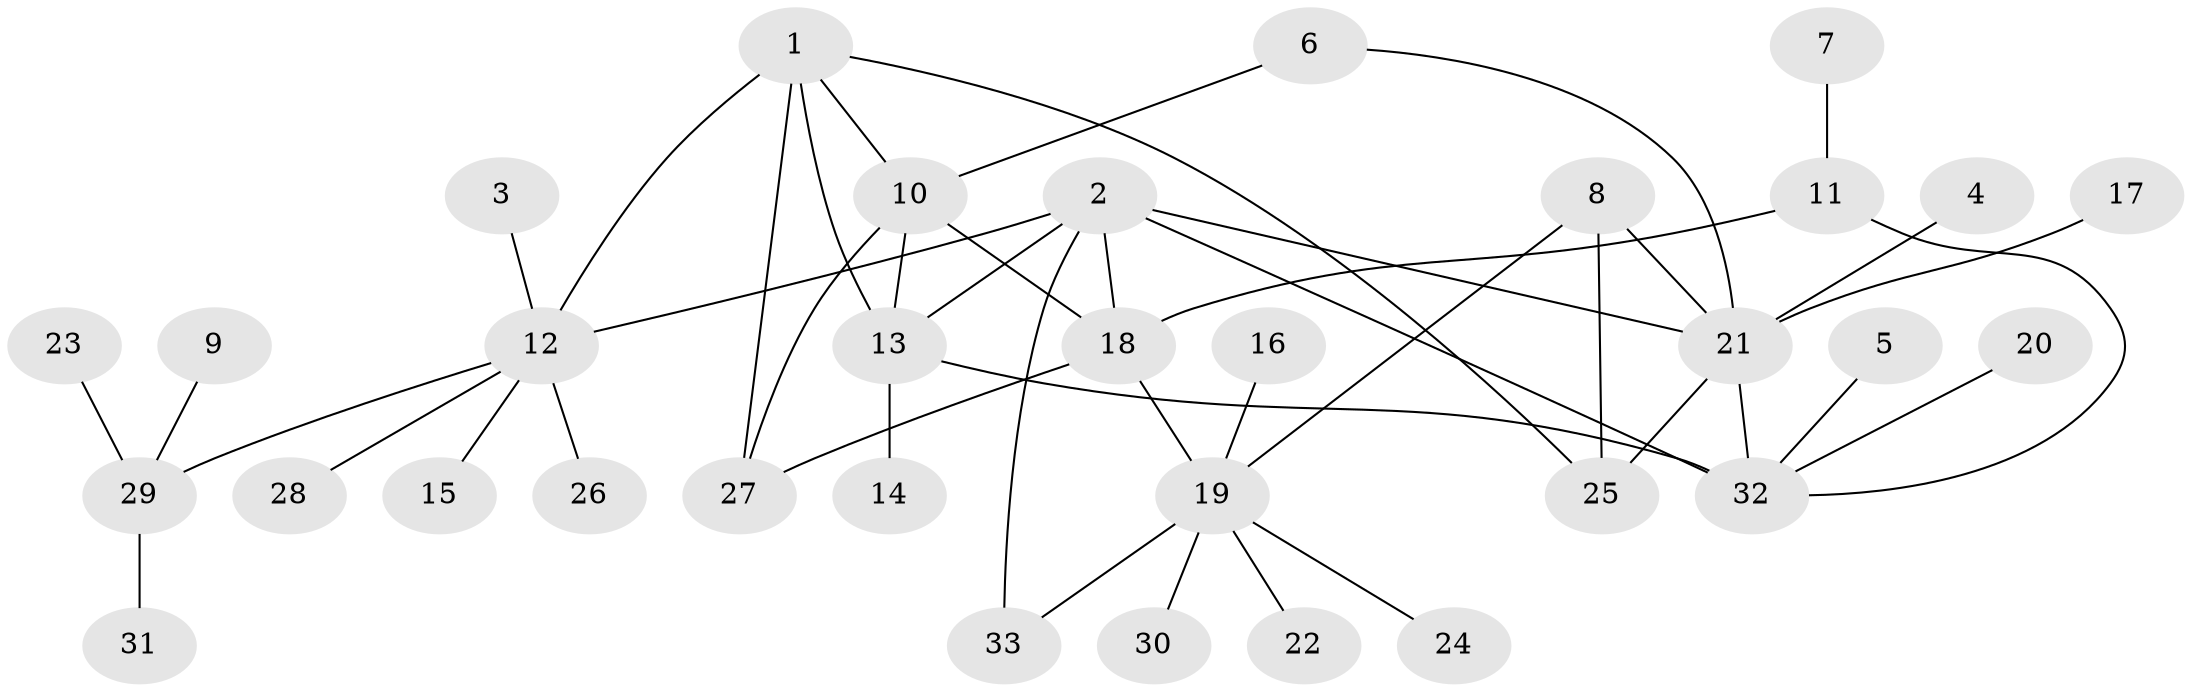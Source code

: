 // original degree distribution, {4: 0.015151515151515152, 5: 0.07575757575757576, 9: 0.015151515151515152, 10: 0.045454545454545456, 6: 0.030303030303030304, 7: 0.030303030303030304, 3: 0.09090909090909091, 1: 0.5757575757575758, 2: 0.12121212121212122}
// Generated by graph-tools (version 1.1) at 2025/02/03/09/25 03:02:34]
// undirected, 33 vertices, 45 edges
graph export_dot {
graph [start="1"]
  node [color=gray90,style=filled];
  1;
  2;
  3;
  4;
  5;
  6;
  7;
  8;
  9;
  10;
  11;
  12;
  13;
  14;
  15;
  16;
  17;
  18;
  19;
  20;
  21;
  22;
  23;
  24;
  25;
  26;
  27;
  28;
  29;
  30;
  31;
  32;
  33;
  1 -- 10 [weight=1.0];
  1 -- 12 [weight=1.0];
  1 -- 13 [weight=1.0];
  1 -- 25 [weight=1.0];
  1 -- 27 [weight=1.0];
  2 -- 12 [weight=2.0];
  2 -- 13 [weight=1.0];
  2 -- 18 [weight=1.0];
  2 -- 21 [weight=1.0];
  2 -- 32 [weight=2.0];
  2 -- 33 [weight=1.0];
  3 -- 12 [weight=1.0];
  4 -- 21 [weight=1.0];
  5 -- 32 [weight=1.0];
  6 -- 10 [weight=1.0];
  6 -- 21 [weight=1.0];
  7 -- 11 [weight=1.0];
  8 -- 19 [weight=1.0];
  8 -- 21 [weight=1.0];
  8 -- 25 [weight=1.0];
  9 -- 29 [weight=1.0];
  10 -- 13 [weight=1.0];
  10 -- 18 [weight=1.0];
  10 -- 27 [weight=1.0];
  11 -- 18 [weight=1.0];
  11 -- 32 [weight=2.0];
  12 -- 15 [weight=1.0];
  12 -- 26 [weight=1.0];
  12 -- 28 [weight=1.0];
  12 -- 29 [weight=1.0];
  13 -- 14 [weight=1.0];
  13 -- 32 [weight=2.0];
  16 -- 19 [weight=1.0];
  17 -- 21 [weight=1.0];
  18 -- 19 [weight=2.0];
  18 -- 27 [weight=1.0];
  19 -- 22 [weight=1.0];
  19 -- 24 [weight=1.0];
  19 -- 30 [weight=1.0];
  19 -- 33 [weight=1.0];
  20 -- 32 [weight=1.0];
  21 -- 25 [weight=1.0];
  21 -- 32 [weight=1.0];
  23 -- 29 [weight=1.0];
  29 -- 31 [weight=1.0];
}
